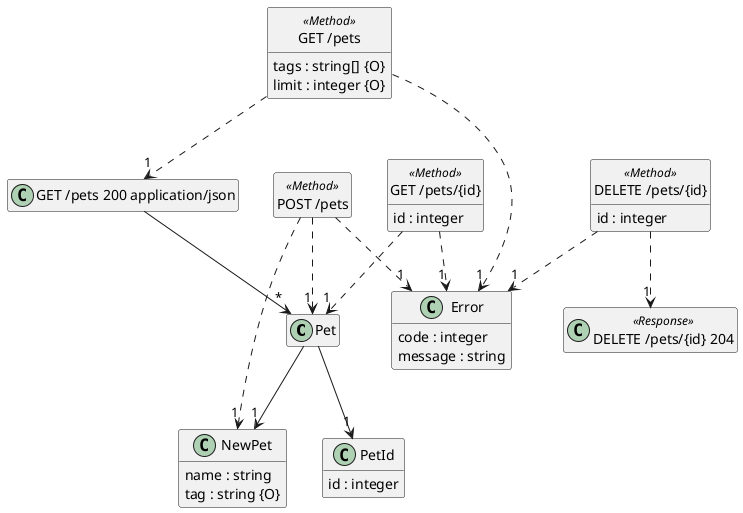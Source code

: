 @startuml
hide <<Method>> circle
hide empty methods
hide empty fields
set namespaceSeparator none

class "Pet" {
}

class "PetId" {
  id : integer
}

class "NewPet" {
  name : string
  tag : string {O}
}

class "Error" {
  code : integer
  message : string
}

class "GET /pets" <<Method>> {
  tags : string[] {O}
  limit : integer {O}
}

class "GET /pets 200 application/json" {
}

class "POST /pets" <<Method>> {
}

class "GET /pets/{id}" <<Method>> {
  id : integer
}

class "DELETE /pets/{id}" <<Method>> {
  id : integer
}

class "DELETE /pets/{id} 204" <<Response>> {
}

"Pet" --> "1" "NewPet"

"Pet" --> "1" "PetId"

"GET /pets 200 application/json" --> "*" "Pet"

"GET /pets" ..> "1" "GET /pets 200 application/json"

"GET /pets" ..> "1" "Error"

"POST /pets" ..> "1" "Pet"

"POST /pets" ..> "1" "Error"

"POST /pets" ..> "1" "NewPet"

"GET /pets/{id}" ..> "1" "Pet"

"GET /pets/{id}" ..> "1" "Error"

"DELETE /pets/{id}" ..> "1" "DELETE /pets/{id} 204"

"DELETE /pets/{id}" ..> "1" "Error"

@enduml